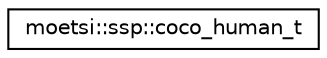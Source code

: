 digraph "Graphical Class Hierarchy"
{
 // LATEX_PDF_SIZE
  edge [fontname="Helvetica",fontsize="10",labelfontname="Helvetica",labelfontsize="10"];
  node [fontname="Helvetica",fontsize="10",shape=record];
  rankdir="LR";
  Node0 [label="moetsi::ssp::coco_human_t",height=0.2,width=0.4,color="black", fillcolor="white", style="filled",URL="$structmoetsi_1_1ssp_1_1coco__human__t.html",tooltip=" "];
}

